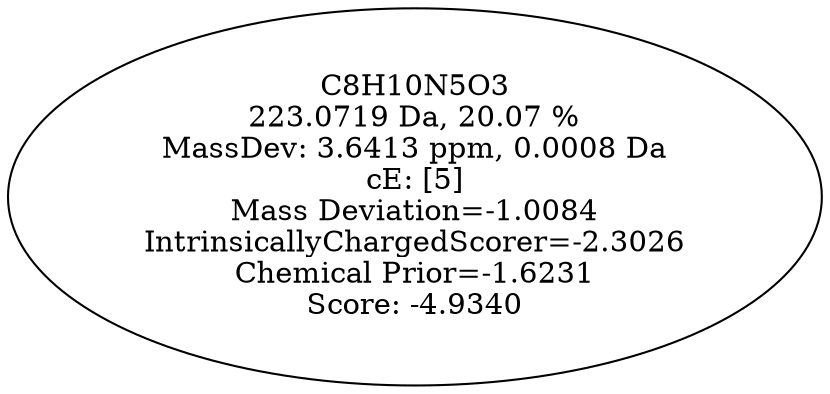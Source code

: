 strict digraph {
v1 [label="C8H10N5O3\n223.0719 Da, 20.07 %\nMassDev: 3.6413 ppm, 0.0008 Da\ncE: [5]\nMass Deviation=-1.0084\nIntrinsicallyChargedScorer=-2.3026\nChemical Prior=-1.6231\nScore: -4.9340"];
}